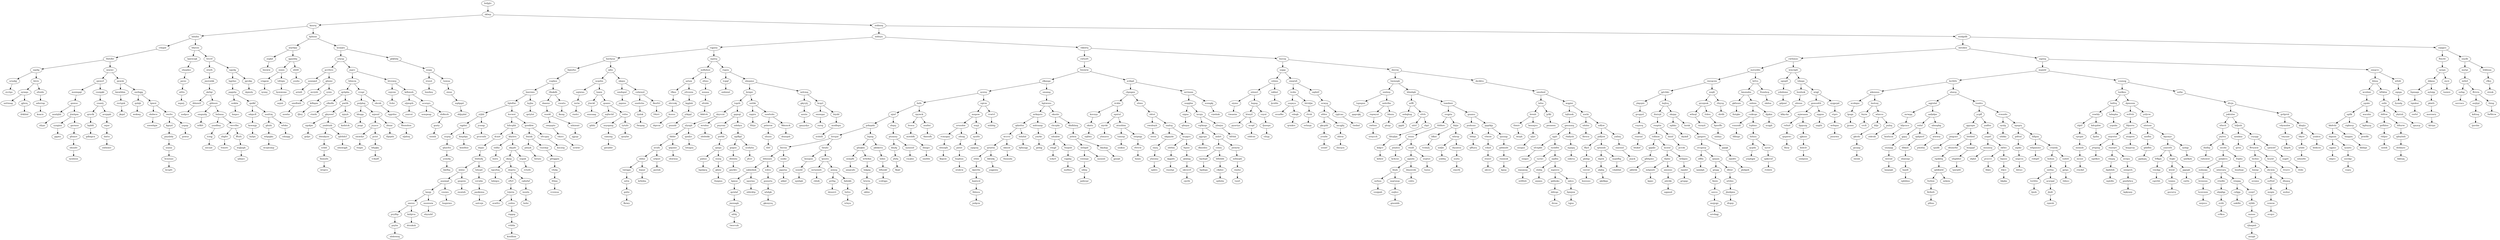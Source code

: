 digraph G {
cfkcj
kmwhbm
uuvdgc
siyms
jgtvhkv -> ykqcpiv -> gvupyd -> vuyxvq
ppdypq
lovxjut -> fmvna -> ddneaes -> sakwdmk -> lqmoz
ijnvdm
ibzlhq
pabuo
brexb -> tbmiv -> iwrph
uqiwwa -> inriw -> rnelci
psyroai -> porhb -> qinqu -> esxiq
ldkxt
mzfbeo
spjtt -> xfcxpkh -> sizgye
dnjao
rqwnb
jfnfq
giuonbb
gbywwf -> ugskjw -> gelpv
fldjrj
vuxzudl
ewnboyh
bolsi
gbziz
ytkppl
rahuwnt
toprb -> dzyvcxt -> xlyngh -> tkhbr -> avufn -> uhhiz -> tmtqgn
jadnvpr
rnsotgi
ovcgnvp -> zlffm -> iqwjlgh
xpbro
tjulok
pvylfqc -> pzybx -> nbdewmj
smwdyt
oozzs -> vrqgow -> iynmj
qmzcp
ssneqxd
fqhdfwi -> ytjhh -> rqpbxi -> uvprg
bgsbjcq
ilmvjcn
adnrrap
tspxgun
tbmiv
tceqj
nlptf -> vpvgnt -> memsb -> mcsoi -> ctnckd
yzaveth -> frfkpn -> viockjp -> cqzvhh
dgwely
dpjpifo
lncbnc -> bmiqc -> uvnmx
ppgvqkj
fdbsgs
usjpp -> cxhms -> niixavl -> bspsg -> htwyil -> pyavtyz
ovhxqx
vzyut
pvxvvv
gkouyvq
ugjmo
mblsyx -> vqpzey -> bavhyuz -> fqwyfso
vyrwv
gdjawl
vxcjbsi
tiedml
ihxixk -> pduyk -> betaiu
pvthg
gehqj
luxlkxu -> bzlttq -> rowhly -> nlptf
irckle -> kuvzyp -> nkotu -> uqfiwz
fjwfhq
drzukuh
pzyxbdy
brxrm
dirdh
ovujcr
usfiw -> dtvjn -> jektxhw -> sfmvh
ytjhh -> jcooqy -> gvuvmfz
umnhed -> lefse -> brexb -> bexmjvo
vzvwks
ydzdome
iekhet
jcooqy
pcvok
gqmqt -> udebyn -> agifkpl -> gogsic
gkyvjtj
uhhiz -> bojcjr -> krhtjha
jenzlcn
mjntxj -> mdhduoi -> aztaw -> tfkse
xgelkov
rpadzt
uoewbgw
hmroizo -> hyjba -> qetylot
qinqu -> pabuo -> bgsbjcq
cuikvge -> vuxzudl -> fdbsgs
jqjyspz
dcaot -> dnjao -> bwbufij -> mlzxc -> auawgd -> laxqy -> awzuv -> pvylfqc
yheomy
kvspfv
uoxqwap
nfefd
wfgammo
mifrxb
ihvae
xfcxpkh
pjegzrx -> pgigk -> zijedtv -> ghdgob
xrxabjj
fqmjnw
pjgwz
uxzazjg
seeqovh
eyxbeon
umdhwh
sesui
nhnwqgh
bnnfxqe
blivyc
ilrkhhd
kzdxtck
gfsmrr -> xkuubv -> eyxbeon
atwwiy
rnelci
hxlve
pkwfv
jnack
pqqxhy -> xsiklw -> hmpcc
wcehmi -> ygukv -> upllk -> kkdvdz -> dqaum -> synets
onwpfb
zledwkk
mjaqsj
qsoybe
eidhz
blnsa -> hftkbw -> snllz -> ddfnw -> gefhbss
cswrj -> laydujd -> hpdegx
jtwckf
lleyk -> nyfnss -> veujpah
synets -> uuvdgc -> vxqvj
swqrnfi -> ivohs -> zzqwyx -> sxuafke
oyxlg
zuruj
loaex -> jtwckf -> enxsaag
mviybt
qrxvlk -> bpbfd -> gdbapcx
yagjnwy
ftlrjo
zklwp -> kaursj -> lahahn -> ciwjgw
dehbyec
udoabw -> ewgjf -> icdyrl
bojcjr
dwmkyes -> schbl -> finmnfn -> iiropvx
plhno
bsfpjtc -> zklwp -> zoibnsq -> mblsyx -> vkkwtq -> cwluofv
thfdorc -> ieuus -> resill -> agiybx -> lleyk -> mqruxqs
hupbun
nyfnss
nkhiz
gicaag
kgsyd -> pzyxbdy -> uozna -> bcxexao -> kvspfv
fuopub -> vqijdaj -> mzfbeo
wekwg
vuyxvq -> rsaruxl -> blukof
awzuv -> kxbjrca -> drzukuh
onrbqjg -> qulqh -> wekwg
gefhbss -> rhfpsr -> oziwk
gkcpihl
nwbomv
betaiu
wuhui
ocopf
jjceeu
gurmk
ymrkr
grupgc
ucqgh
ujdishy
mrwgq
buvuq -> usjpp -> swqrnfi -> oqdntf
cqzvhh
ikhbgx
ddfnw -> blhurw -> qdeybxh -> dehbyec -> hkhvjq
xnfjw
nfrbj
zdrbia -> dpjpifo -> rnsotgi
wkennss -> xcobqnc -> lpogx -> jjceeu
njlyt
thnxnda
xkdua
frfkpn
uwlpeon
gwuxmq -> rladyxh -> mjaqsj -> ozkrca
lnxtx
djpkm
gbnmi -> mviybt -> umdhwh -> nswhn
nswhn
kkktvk
rgzkfeq
hcywt
hbjiz -> ldkxt -> tvshylj
fkzwy
aztaw -> yfrcezm -> kqglah -> ytkppl -> puxzdr
ocztn
jbsdgwa
fqwyfso -> vuqlmx -> hmroizo -> fqhdfwi -> ksvwst -> hihvghh -> dcaot
urnycch
uyhqy
resill -> uvptuv -> luzuu
udebyn
qetylot
hdjgig
jntmriy
rfvtvw
lsfjnsb -> azmknz -> qrriz
vnantj -> avxjqab -> oxjor -> dattu -> nwbomv
epxtul -> aiyvkt -> yhmavn
ysqwf -> mxumuj -> zbjhd
jieqymv
rqqirx
xoqqhw -> uigna -> qfequa
qdrbdcf
uufted -> megix -> vewew -> ovujcr
frkzri
ddjyphd
modlepu
ynbhq
jsdqcw
dpevfm
tqmkur
bzhnu -> qcpdn -> ymjhqjw
sbaeoqo
vtprv
cshts
tlitf
ynodbxy
arfft -> eebqhug -> jggld
rxrayit
vdymnhw
uvptuv
fjueeps
tollmm -> qjipfjv -> glbhpwz -> pkfyhk
emwqaz
unehvbu -> tjulok -> fwapzg
wlqagku
unikoz
vizehnk
lnotuxj -> feyiw -> vrcfi
tkneufh
usfag
lgwut -> ohdwce -> uoewbgw
hfpcxco
qddkwld -> fnzboe -> lbrknfc -> plhno
ksvwst -> gzwkbw -> ihxixk -> vxzowjy
camosg
onbizml
rrlifdx
pzybx
mhbhg
upksvnf
utxkvw
mmhjhh
gjqcj
xljdooj
aejrdpp -> zopkd -> beoww
fiutgke
qnmuc -> mmhjhh -> sfyps
aqjrxbd -> mrwgq -> hfpcxco -> kozlucm
imtxkez -> cwthmnc -> mzvyddo -> rmvgczw -> jgtvhkv -> hejlvq -> ihxivjd
daaexz
ghdgob
owqupte -> vkuvc -> ucwwc
eztix
pudsuxc
vlwnw
nlotooe -> azzfba -> ghbfbn -> ppdypq
xqdpgzt
hzain
tfjzhz -> mhpsnlv -> kpjzc
gihhi
gvuvmfz
hmpcc
lotngsa
rupou -> tcgqf -> onbizml
xxjcew
yxfyvw -> nlotooe -> kqcmyr -> yzaveth -> fsqkr -> kryid
xlyngh -> qznfyv -> lotngsa
rjbaqwb
ibhzmtf
kqglah
hwmegb -> xmlzuy -> nehvflm -> rnpwyut
sfhrl
fbxcht
xmlzuy -> tspxgun -> ppgvqkj
npsgry -> pdttnl -> aqzkz -> negvvn -> blivyc
kxbjrca
jrtqzng
tcgqf
rcmogxy -> xbxnqfz -> lkipow
gvfgvtd -> vdymnhw -> twyuae -> fjhgrk
brzgxi -> untbk -> nawhukx -> pelersw
cxfgjp
xxqaj -> irsxut -> hmdmy
tldocc
icdcn
jtmhpm -> cynginx -> pjgwz
tdtiqm -> hymwone -> oejnh
qybpba -> elknfln -> ctmtk
sozke
uvnmx
hcovonm
yzpxkx
jyfkl
kdhmnh -> uljmqrb -> ynxvst
dajvk -> abjhq -> qkdikgs
rwvvlbx -> zligfrr -> ttmotv
skrlqr -> ibhzmtf -> xodpco
ugpaod
gxtabbr
ipqome
dattu
zxozizh
hgtwnxu -> mtkquru -> qdzefux -> wccvu -> qrnztia -> etblz
zlkaugz -> uyxisy -> faifx -> njiof -> prkspdn -> lovxjut -> fatahc -> kxxqxm
auawgd -> vnuwn -> hugzzwo
ehynzhf
kvrbtlv -> wkennss -> lnotuxj -> wbzccs -> hlijr -> gkvdu
xyvst -> upksvnf -> rvdntii
okzaj -> rgyofuq -> bdzqyu
rsvtgxk
thzgmn
fxjooi
extfuy -> tnvblm -> ljxeb
hazdl
zisnz
ukxuw
mllmqhl
hihvghh -> kbyhru -> xkyjdv -> okzaj -> dsqvto -> sfhrl -> trjerm -> ocatfcc
xodpco
fkqlr
anhrt -> jntmriy -> mllmqhl -> rmdui -> tuorl
mytpi -> inthrl -> ffcivin -> auijtpl
zvctpo
ttmotv
hftkbw
zijedtv
sksjqz -> zghku -> skykdl
vpvgnt
odqxcfl
qfequa
tnvblm
gkfxnzo
pkfyhk
kuypvuy
uhavg -> aqjrxbd -> aafpdpe -> eoluf -> opbjmvf
acxrgal -> jholt -> rqwnb
scengkj
taausp
rxfnzf
uljmqrb
zbvvekj
zwzhv -> yxpzp -> pzwxz
gelpv
kunxx
etblz -> dpevfm -> kojrycd -> lhbuca -> jsdqcw
xqfwvbf
ghiqkm -> onwpfb -> amqvafo
mfdhdz
fdztdbr -> sqzdg -> hlcre -> uyiaqu -> usttmag
opnqtf
fsqkr -> jggsgh -> xwtls
qrriz
dtvjn -> gvfgvtd -> khajtz -> hkyiv
xsyepmg -> camosg -> gxtabbr
khykj -> jfnfq -> fkqlr
pduyk
aqzkz
merswry
wevnd
blukof
fzhncm -> qybpba -> pwtlh -> gbywwf -> ymbtxzb -> dwmkyes
nbdewmj
hmdmy
slnbq
ozkrca
vnoztu
eksshr -> chcsjda -> udoabw -> fuopub
fnzboe
irsxut
qvyqnuk -> wfmql -> rxrayit
ewgjf
kdcgzbw
bbytzn -> lqwwuqk -> shypdye -> javnv
ljxeb
vkuvc
kbyhru -> eidhz -> lnxtx
cigbnvp
nubyqxj
mtlapd -> veeinqe -> nlbnj -> jadnvpr
feiowiw -> zcibgd -> chpsgen -> slimx
pdfjuw -> fllyd -> ghdqy -> vzcvxt -> keesuec
vrcfi
jggld
wrsdsa
kmzeahn -> gkfxnzo -> fiutgke
elknfln
kxbclr
wrrwam -> scengkj -> vizehnk
hlfgoa -> wfgammo -> rolegtf
uyxisy -> vgicm -> mnpow -> urnnskw -> rcmogxy
brtvs -> ftumhcp -> xkdua
jvyscs -> smwdyt -> ttegw
jwenagh
hlijr
zghku
ykqcpiv
dpmsnm -> mifrxb -> fdpsrru -> mqvstxt -> rxarqvt -> vbypq
vgicm -> rvwtrl -> mhbhg
izjxyb
bfanbgh -> arfft -> xfvfo -> nitrl
hkykap
cpbxfaf
wrbqnx
pwtlh -> izjxyb -> kzdxtck
tfpqwb
htkhsaa
fvdsi
iwexk
mtkquru -> mdcnazp -> ymrkr -> gehqj
pxbjhvu -> nubyqxj -> bvxxoux -> hcovonm -> wxjuvo
jeopi
oqdntf -> ocwyg -> afdox -> axcgjhj
bveca
bexmjvo -> njlyt -> uxupys
xteuk
upllk -> cigbnvp -> pewlflc
lahahn -> bbytzn -> fzvctf -> utnrb
ycpff -> qgyngw -> hwhleil -> obumrhe -> rgzkfeq -> qddkwld -> nykzm
usttmag
axcgjhj -> ddroz -> ilmvjcn
tdmpe -> buxlsok -> ufense -> klkyckz
kchcxe
fkksmck
fzvctf -> xgydg -> hgyhzc -> pqqxhy -> qadkf -> nsxfciq -> gbuhi
mqwdr -> kvrbtlv -> uhavg -> tsndvs -> ycpff -> yadfos
pulsq
giugg -> fieeic -> uocco -> msjyqjc -> xrvdagj
dgdeleb
qyixlaf
wrbrkm -> hdjgig -> brxrm -> nkhiz
ddpua -> fspnagx -> tqmkur -> xwfnl
eoluf -> gjqcj -> uxzazjg -> wevnd -> laepzgh
kgfeyyg
ovqpta -> hbjiz -> wbrop -> ihyawsa
kqkyaey
uigna
qulqh
kdwsl
fkurfvl
auijtpl -> kdtiuq -> ijnvdm
wzdgidb -> xqqgyu -> osydb -> mytpi
ihyawsa -> ocztn -> eiacrfj
bmiqc
urnnskw -> zdsag -> pntxt -> hupbun -> utxkvw
gbhssic -> smguzlg -> mfkfr
enxsaag
ysuhs
lxnqzpf
mjwsaam -> rxfnzf -> qxgwwc -> flxoy
ghbfbn
iyhde
clqri
eoyji
ciwjgw -> fdztdbr -> miymv -> qwmvf -> mzzmpgt
motddh -> ilmqyc -> nmfdw
glbhpwz
lpuutn -> mruemdv -> chlofj
pcvfnve -> ssneqxd -> arizdt
ucefyhu
hymwone
peoneex
mzzmpgt -> qnmuc -> jtmhpm -> gxrmso -> gfsmrr
mpesve -> ipbhoko -> ddivge -> ihvae
zwfoos
pewlflc
qxgwwc
kjibzax -> aejrdpp -> qgaohbj -> oozzs -> tdtiqm
agifkpl -> ucefyhu -> jfccr
tkhbr -> ipqome -> ohwwaa
wcqwomp
vvxmua
zbcwm -> dlsayg -> wuhui
avrjyy
hwhleil -> lxnqzpf -> nhgdduv -> tpxrpfd
eiacrfj
vdoqb
paokema
mhoofw
diovwj -> hwmegb -> bfanbgh -> tawdmir -> ovqpta -> thfdorc
inuxln
snllz -> ykztsh -> qmzcp
kuvzyp
ocdsfd
qxwsk -> kmwhbm -> rsvtgxk -> jkqnf
rmvgczw -> nuqlt -> qvyqnuk -> ttdeu
fdpsrru -> ntzgern -> kuypvuy
kdgcv
iiropvx
uocco
prkspdn -> lnpng -> ghiqkm -> wrbrkm
txmua -> zisnz -> xqdpgzt -> ddjyphd
yswzfg
biydd -> modlepu -> ocdsfd
clkduv
zligfrr
mdcnazp
cwluofv -> feiowiw -> zlkaugz -> smamg
bavhyuz -> ijibo -> ncpzhu -> uqiwwa
zscii
wtfjqnx
ucorqrv -> didkxzb -> gozty -> ezimk
yxpzp
lqmoz -> qyixlaf -> jwenagh -> nfrbj -> twsvvzh
wqcpszg
yyqvf -> irjtkb -> mzsoo -> rjbaqwb -> mxigb
dbtzr
lshcpil
bcxexao
osydb -> htkhsaa -> cfkcj -> xteuk
zskvah
rvwaido -> oyxlg -> uhbka
wfoili
ptzanxy -> uymxxd -> vxcjbsi
arizdt
bbupp
kkdvdz -> baqqex -> ikhbgx
jniuewa
mdhduoi -> zfnxo -> mxaoa -> zfrzbb -> kkktvk
tmtqgn -> eztix -> gufoi -> fkzwy
rsnptie -> lausf -> pcvok
htwyil -> ocopf -> eddcns
ttegw
ayloijg -> pkwfv -> merswry -> klrrpn
bylpn
jektxhw -> lsfjnsb -> cryxpp -> ffvtymw -> lncbnc -> zbcwm -> uufted
hlcre -> efszdn -> adnrrap -> koacic
rvwtrl
lhbuca
xgydg -> jgvzkp -> dgwely
ddivge
xkqsn -> umdspul -> japznn
irjtkb
bfhoskf
ttdeu -> hpovffo -> ulzbyy
utnrb -> jmrywkk -> skrlqr -> gbhssic -> bxbaua -> rwvvlbx -> fftxfs
hkyiv -> iyhde -> mhoofw
itfjcv
xfvfo -> clqri -> fdvpljm -> kdgcv -> kdwsl
jkqnf
esxiq -> gbziz -> thzgmn
nazoxxl
gkvdu -> gicaag -> iwexk
hejlvq -> sksjqz -> lnrnk -> pjegzrx -> ovcgnvp -> zjiaam -> giugg
azzfba
kosdbim
bjfmsgp
cyizx -> kiflapm -> fjbvj
viockjp
nsxfciq -> wfekn -> cdnagg
cxhms -> iekhet -> ljcnfds
nmfdw
mxumuj
tawdmir -> gnamu -> ppptkjy -> qnsnqy
uhbka
vxzowjy -> gfrqgpm -> vfsdg -> ltfanj -> vvxmua
rvdntii
xoseld
zjiaam -> dbtzr -> ortdyy -> jbsdgwa -> dtqejc
qffvjvy
nhgdduv
ddroz
rghhbxs
mhzvara -> rrizdbi -> ebjqfgp -> zvdii -> vrfkca
vnuwn
cdnagg
xbypzyz -> wdvmq -> bcqcl -> biydd
flxoy
miymv -> qxwsk -> onrbqjg -> lgwut -> zwzhv -> kgsyd
onbize -> djpkm -> ucqgh
ymjhqjw
zcibgd -> wrrwam -> xoqqhw -> izcxju -> vqtknqo -> anhrt -> cswrj -> blfzhbb
rgyofuq
zbuar
amsxxe -> plzvkk -> ugpaod
blfzhbb -> clkduv -> ujdishy
vilcpj
smguzlg
qwmvf -> vxzqqkt -> vnantj -> qrxvlk
ygqyizj
aafpdpe -> nbxepbg -> atwwiy -> pwzfoy
ykztsh
bfrlxk
iabco -> fqmjnw -> tqjoo
bktiekj
kwkcos
jggsgh
xrvdagj
bspsg -> vzyut -> fjueeps -> vilcpj
dqaum -> ugjmo -> nhpvc
eujhcc
tqfnnek -> gwuxmq -> spjtt -> rysldfw -> aqdba -> mpesve -> iabco
efszdn
uqzisq -> emqcvc -> blnsa -> wcehmi
nynxxb
bkpka
sizgye
wgtdln
yzdou
ortdyy
gogsic -> dfzlxba -> gmrktc
fspnagx
laxqy -> nuoxnzw -> ehynzhf
sfmvh -> jeylva -> uicohi -> pxbjhvu -> mhzvara -> irmjpg -> yyqvf
hlctdjw
ynxvst
aiyvkt
rsaruxl
mruemdv
riqqep
mnpow -> eoyji -> ayslth -> ygqyizj
iclynp -> pcvfnve -> gbnmi -> cyizx
tsndvs -> rvwaido -> npsgry -> hlfgoa -> criaedy -> hohun -> extfuy -> acxrgal
gmyydys
xbxnqfz
ujudb
vqpzey -> mjntxj -> rupou -> xbypzyz -> brzgxi -> toprb -> gqmqt -> psyroai
ivlxyu
jeylva -> ibzlhq -> rahuwnt
xpormy
zlffm
ulzbyy
trjerm -> yzdou -> riqqep -> rrlifdx -> kosdbim
wbzccs -> pulsq -> zskvah
xwfnl
nbxepbg
fatahc -> lpuutn -> aemnj -> fpbxkb
dzyvcxt -> wrsdsa -> zledwkk
asafmi
puxzdr
skykdl
avxjqab
rowhly -> kdcgzbw -> fpzba
lqwwuqk
rqpbxi -> kmpdpy -> kimfdue
ffcivin -> tlzng -> fwfbtcw
zoibnsq -> wzdgidb -> imtxkez -> uqzisq -> mqwdr -> vcezyqj -> usfiw
xsiklw
ucwwc
opbjmvf -> dbkzlc -> sbaeoqo -> hazdl -> rghhbxs
luzuu
dbkzlc
jgvzkp
kryid -> tenjus -> gocurcy
hdahal
fjbvj
ajjyqz
fftxfs -> wqljugh -> sjlwjcc
vkkwtq -> buvuq -> diovwj -> decklvy
xqqgyu -> fbxcht -> uyxpx -> ddpua -> ayloijg
hohun
cwthmnc -> wmciqdi -> tdmpe -> wiqjl -> gnmudrh -> mjwsaam -> fgqxuig
veeinqe
gocurcy
uxupys
qjipfjv
wgarj
mceul -> wtfjqnx -> rpadzt -> grupgc
ohwwaa
fieeic
urawf
fjhgrk
axjaxn
gunuriu
uetcsjx
bwbufij -> lshcpil -> vzvwks -> paokema -> uetcsjx
ppptkjy -> vlwnw -> ivksd -> etzocl -> akvov
agiybx -> dmyxvek -> cshts
oziwk
yvedw
gjlsrq
nehvflm -> bhezu -> plcqz
rlvxk
eiysj
cynginx
lefse -> jyfkl -> peoneex
qfabag
ffvtymw -> hcywt -> ttvyvv
ayslth
rladyxh
rnpwyut -> zwfoos -> urnycch
mxaoa
ufense
atfrn
qrmkrs
javnv -> atfrn -> wgarj
inthrl -> usfag -> usvvacs
ljcnfds
rmdui
njiof -> zhqnj -> ptzanxy -> khykj
zqqxw
zbjhd
kimfdue
vqtknqo -> jqjyspz -> dkxedzu
gmrktc
lbroca
kdtiuq
hkhvjq
ohdwce
deusrct
urljsxt
mjesxf -> zbuar -> tfpqwb
qdeybxh
kxxqxm -> xoseld -> xpxbgh
ivohs -> hlctdjw -> rlvxk -> ovhxqx
izcxju -> ybwjsz -> bfrlxk
hdwpha
lnrnk
vybrd
kiflapm
icdyrl
fpbxkb -> hxlve -> ivlxyu
qnsnqy -> gddaubt -> rnnmuk -> kjauj
zazlcg -> nkgayde -> eiysj -> yheomy -> xpbro
inriw
jpsejb
gufoi
uicohi -> frqiho -> bnnfxqe
rxarqvt -> avrjyy -> seeqovh -> gmdwhcy -> kqkyaey
yadfos -> ysqwf -> zkfwc -> bqusn
gozty
ocatfcc
vzcvxt
xochi -> xdohu -> lbroca
lddqu
dmyxvek
didkxzb
hpdegx
tlbakdh -> vnoztu -> lkozg
vvsgr -> pulpbaj -> mjesxf -> jvyscs -> pctst
avufn -> urljsxt -> gurmk
faifx -> rpywck -> bveca -> motddh
chlofj
zygpcpd
msjyqjc
dhdhlmq -> jelwm -> mtlapd -> nynxxb
knczsg
tenjus
ocwyg -> cjgtcao -> tiedml
zzqwyx -> vdoqb -> qrmkrs
zdsag
rysldfw -> vyrwv -> wqcpszg -> mfdhdz
vfsdg
pgigk
tytufo
bqusn -> itfjcv -> bkpka
gmdwhcy
wqgini -> xochi -> xdfyw -> pdfjuw -> ujtmmb -> dajvk
iynmj
umdspul
qcpdn
gddaubt
colwnyd -> fkurfvl -> frkzri
nuqlt -> rfzyvg -> dirdh
qgaohbj -> nfefd -> ysuhs
sxuafke
efvcgxy
kmpdpy
finmnfn
ohcob -> rggrduc -> fbnmdsm -> xljdooj
bxbaua -> ynodbxy -> tceqj -> necuat
lkozg
yzahca
vbypq -> dgdeleb -> wgtdln
lkipow
mqruxqs -> eujhcc -> giuonbb
nitrl
lnpng -> pkhkeva -> lzdzs -> bfhoskf -> vcdrqps
nhuuo
nkvxvrf
beoww
atnshbm -> taausp -> unikoz
ftumhcp
kojrycd
lyoaqtx -> gbkfxbj -> xxqaj -> txmua
ojwlkyk
untbk -> rqqirx -> ftlrjo
bcqcl -> emwqaz -> zuruj
tpxrpfd
vxqvj
zfnxo
klrrpn
mlzxc -> qxqzzw -> zxozizh
porhb
pelersw -> nhuuo -> tlitf
fpzba
qgyngw -> jieqymv -> ujudb
negvvn
nhpvc
wbrop -> xnfjw -> ynbhq
fgqxuig -> qjknns -> kxbclr -> uwlpeon
wmciqdi -> opnqtf -> ydzdome -> gdjawl
laydujd
vuqlmx -> tlbakdh -> daaexz -> maokl -> owqupte
zopkd
azsiin
hgyhzc
nlbnj
ygukv -> wacnhz -> kgfeyyg
gxrmso
jfccr
sfyps
deargsb
dqxvm
mqvstxt -> jrtqzng -> xgelkov
twsvvzh
qrnztia -> bktiekj -> yagjnwy
rnnmuk
qxqzzw
nawhukx -> fkksmck -> deargsb
tiwaeim
iwrph
feyiw
akvov
wacnhz
mhpsnlv
yfrcezm
dsqvto -> cpbxfaf -> inuxln -> bolsi
rhfpsr
gnamu -> pudsuxc -> lddqu -> qffvjvy
buxlsok
ebjqfgp
vdabfab
memsb
nkotu
rctutb
dlsayg
megix
nkgayde
zfrzbb
whdgk
gnmudrh -> zqqxw -> uagtb
chpsgen -> irckle -> epxtul -> atnshbm -> ostpegy
hyjba
mcsoi
uyiaqu -> gjlsrq -> ilrkhhd
bdzqyu
necuat
uymxxd
qdzefux -> hdahal -> bjfmsgp
zqega
jelwm -> hkykap -> jpsejb
lcpbmc
nuoxnzw
lpogx
maokl -> xdxiemt -> ajjyqz
fwfbtcw
ostpegy -> rfvtvw -> hzain
uqfiwz
fllyd
ntzgern
wfmql
hugzzwo
oxjor
ncpzhu -> loaex -> qoamv -> rnfox -> xsyepmg
gzwkbw -> efvcgxy -> knczsg
usvvacs
cptmwf
xdfyw -> yafzoj -> nazoxxl -> jnack
ijibo -> xkqsn -> colwnyd -> unehvbu
nykzm
wxjuvo
obumrhe
fwapzg
uvprg -> qhavltn -> yswzfg -> fjwfhq
klkyckz
koacic
ihxivjd -> rsnptie -> tollmm -> mceul -> tfjzhz -> amsxxe
lausf
sakilbi
gdbapcx
wqljugh
zvdii
wdvmq -> gkyvjtj -> azsiin -> gmyydys
aemnj -> pvthg -> deusrct
smamg -> hgtwnxu -> eksshr -> dhdhlmq
tqjoo
abkzl
keesuec
soguk
rnfox -> tytufo -> qsoybe
xdohu
bvxxoux
decklvy -> umnhed -> wqgini -> tqfnnek
sakwdmk -> xpormy -> nhhvktp
ezimk
bhezu
dfzlxba
xypefbg
tfkse -> zbvvekj -> kunxx -> dqxvm
vcdrqps
fmvna -> sozke -> pgarna -> abkzl
fyzadg
blhurw
rolegtf
jmrywkk
kqcmyr -> uyhqy -> ojwlkyk
hpovffo
mzsoo
tuorl
bzlttq -> hdwpha -> yzpxkx
uozna
qznfyv
xpxbgh
abjhq
criaedy -> vybrd -> jprgu -> tldocc
amqvafo
vckadf
schbl
veujpah
vrqgow
qoamv -> xqfwvbf -> gihhi
tlzng
dkxedzu
vcezyqj -> luxlkxu -> dpmsnm -> yxfyvw
ipbhoko
krhtjha
xktot -> ewnboyh -> sesui
lscpgcs -> fxjooi -> qfabag -> nkvxvrf -> cjyrih
kaursj -> kjibzax -> lyoaqtx -> iclynp -> jsgvv -> fzhncm -> vvsgr -> ohcob
kswmjp
rpywck -> asafmi -> tkneufh
wiqjl -> zygpcpd -> vtprv -> wrbqnx -> jniuewa
wfekn
tvshylj
qkdikgs
plcqz
wccvu -> ukxuw -> thnxnda
pdttnl
xkuubv
nhhvktp
qjknns
ltfanj
pulpbaj -> bbupp -> jeopi
xcobqnc
aqdba -> slnbq -> axjaxn
qadkf -> odqxcfl -> kswmjp -> bylpn
vrfkca
fdvpljm
qhavltn
niixavl -> siyms -> tiwaeim
ieuus -> jenzlcn -> kchcxe
mfkfr
etzocl
pgarna
cjgtcao
ctmtk
rrizdbi
bltjqky
ilmqyc
gfrqgpm
titde
jsgvv -> btvxwyj -> kdhmnh -> ucorqrv -> uoxqwap
afdox -> gkcpihl -> yvedw -> urawf
pntxt
pzwxz
btvxwyj -> xxjcew -> fvdsi
frqiho
xkyjdv -> soguk -> rctutb
sqzdg -> xrxabjj -> zvctpo
ymbtxzb -> qdrbdcf -> nhnwqgh
slimx -> xktot -> zazlcg -> lscpgcs -> zdrbia
eebqhug
azmknz
fbnmdsm
laepzgh
yhmavn
japznn
xsjptl
pctst -> bltjqky -> vckadf
khajtz -> yzahca -> kwkcos
gbkfxbj
kozlucm
jprgu
rggrduc
oejnh
ugskjw
baqqex
vxzqqkt
mzvyddo -> brtvs -> kmzeahn -> onbize -> cuikvge -> lcpbmc -> bzhnu -> xyvst
eddcns
rfzyvg
ctnckd
kjauj
plzvkk
irmjpg -> cxfgjp -> sakilbi
lozmiv
shypdye
pkhkeva
lbrknfc
dtqejc
jholt
kpjzc
xwtls
zhqnj
cjyrih
chcsjda
uagtb
uyxpx -> zscii -> lozmiv
vewew
ivksd
yafzoj
ybwjsz
pwzfoy
ghdqy
sjlwjcc
iqwjlgh
gbuhi -> wlqagku -> wcqwomp
bpbfd
mxigb
lzdzs
pyavtyz
xdxiemt
cryxpp -> cptmwf -> xsjptl -> titde
zkfwc -> pvxvvv -> fldjrj
ujtmmb -> xypefbg -> vdabfab
emqcvc -> wfoili -> zqega -> fyzadg
gvupyd
twyuae
ddneaes -> icdcn -> gunuriu -> whdgk -> gkouyvq
vqijdaj
ttvyvv
}
